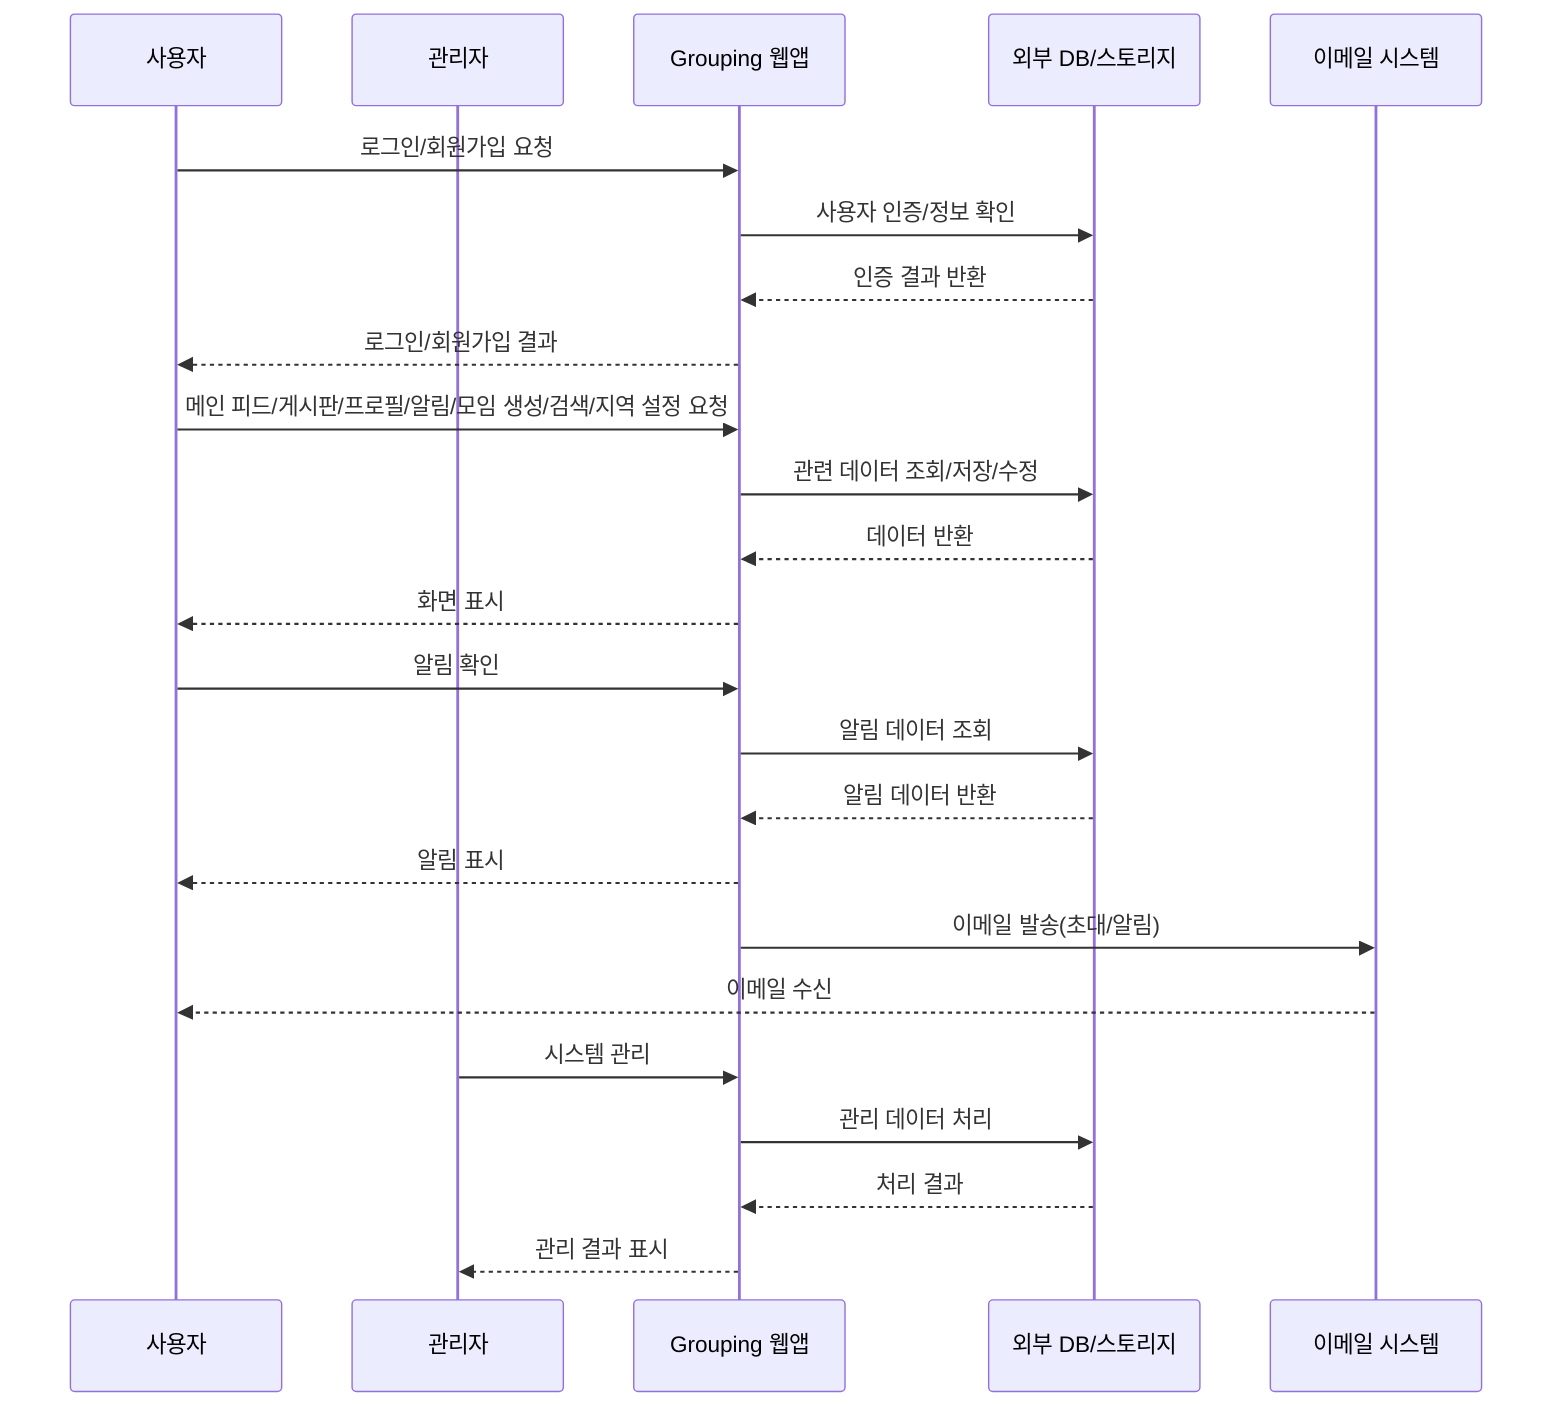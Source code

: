 sequenceDiagram
    participant User as 사용자
    participant Admin as 관리자
    participant WebApp as Grouping 웹앱
    participant DB as 외부 DB/스토리지
    participant Mail as 이메일 시스템

    User->>WebApp: 로그인/회원가입 요청
    WebApp->>DB: 사용자 인증/정보 확인
    DB-->>WebApp: 인증 결과 반환
    WebApp-->>User: 로그인/회원가입 결과

    User->>WebApp: 메인 피드/게시판/프로필/알림/모임 생성/검색/지역 설정 요청
    WebApp->>DB: 관련 데이터 조회/저장/수정
    DB-->>WebApp: 데이터 반환
    WebApp-->>User: 화면 표시

    User->>WebApp: 알림 확인
    WebApp->>DB: 알림 데이터 조회
    DB-->>WebApp: 알림 데이터 반환
    WebApp-->>User: 알림 표시
    WebApp->>Mail: 이메일 발송(초대/알림)
    Mail-->>User: 이메일 수신

    Admin->>WebApp: 시스템 관리
    WebApp->>DB: 관리 데이터 처리
    DB-->>WebApp: 처리 결과
    WebApp-->>Admin: 관리 결과 표시